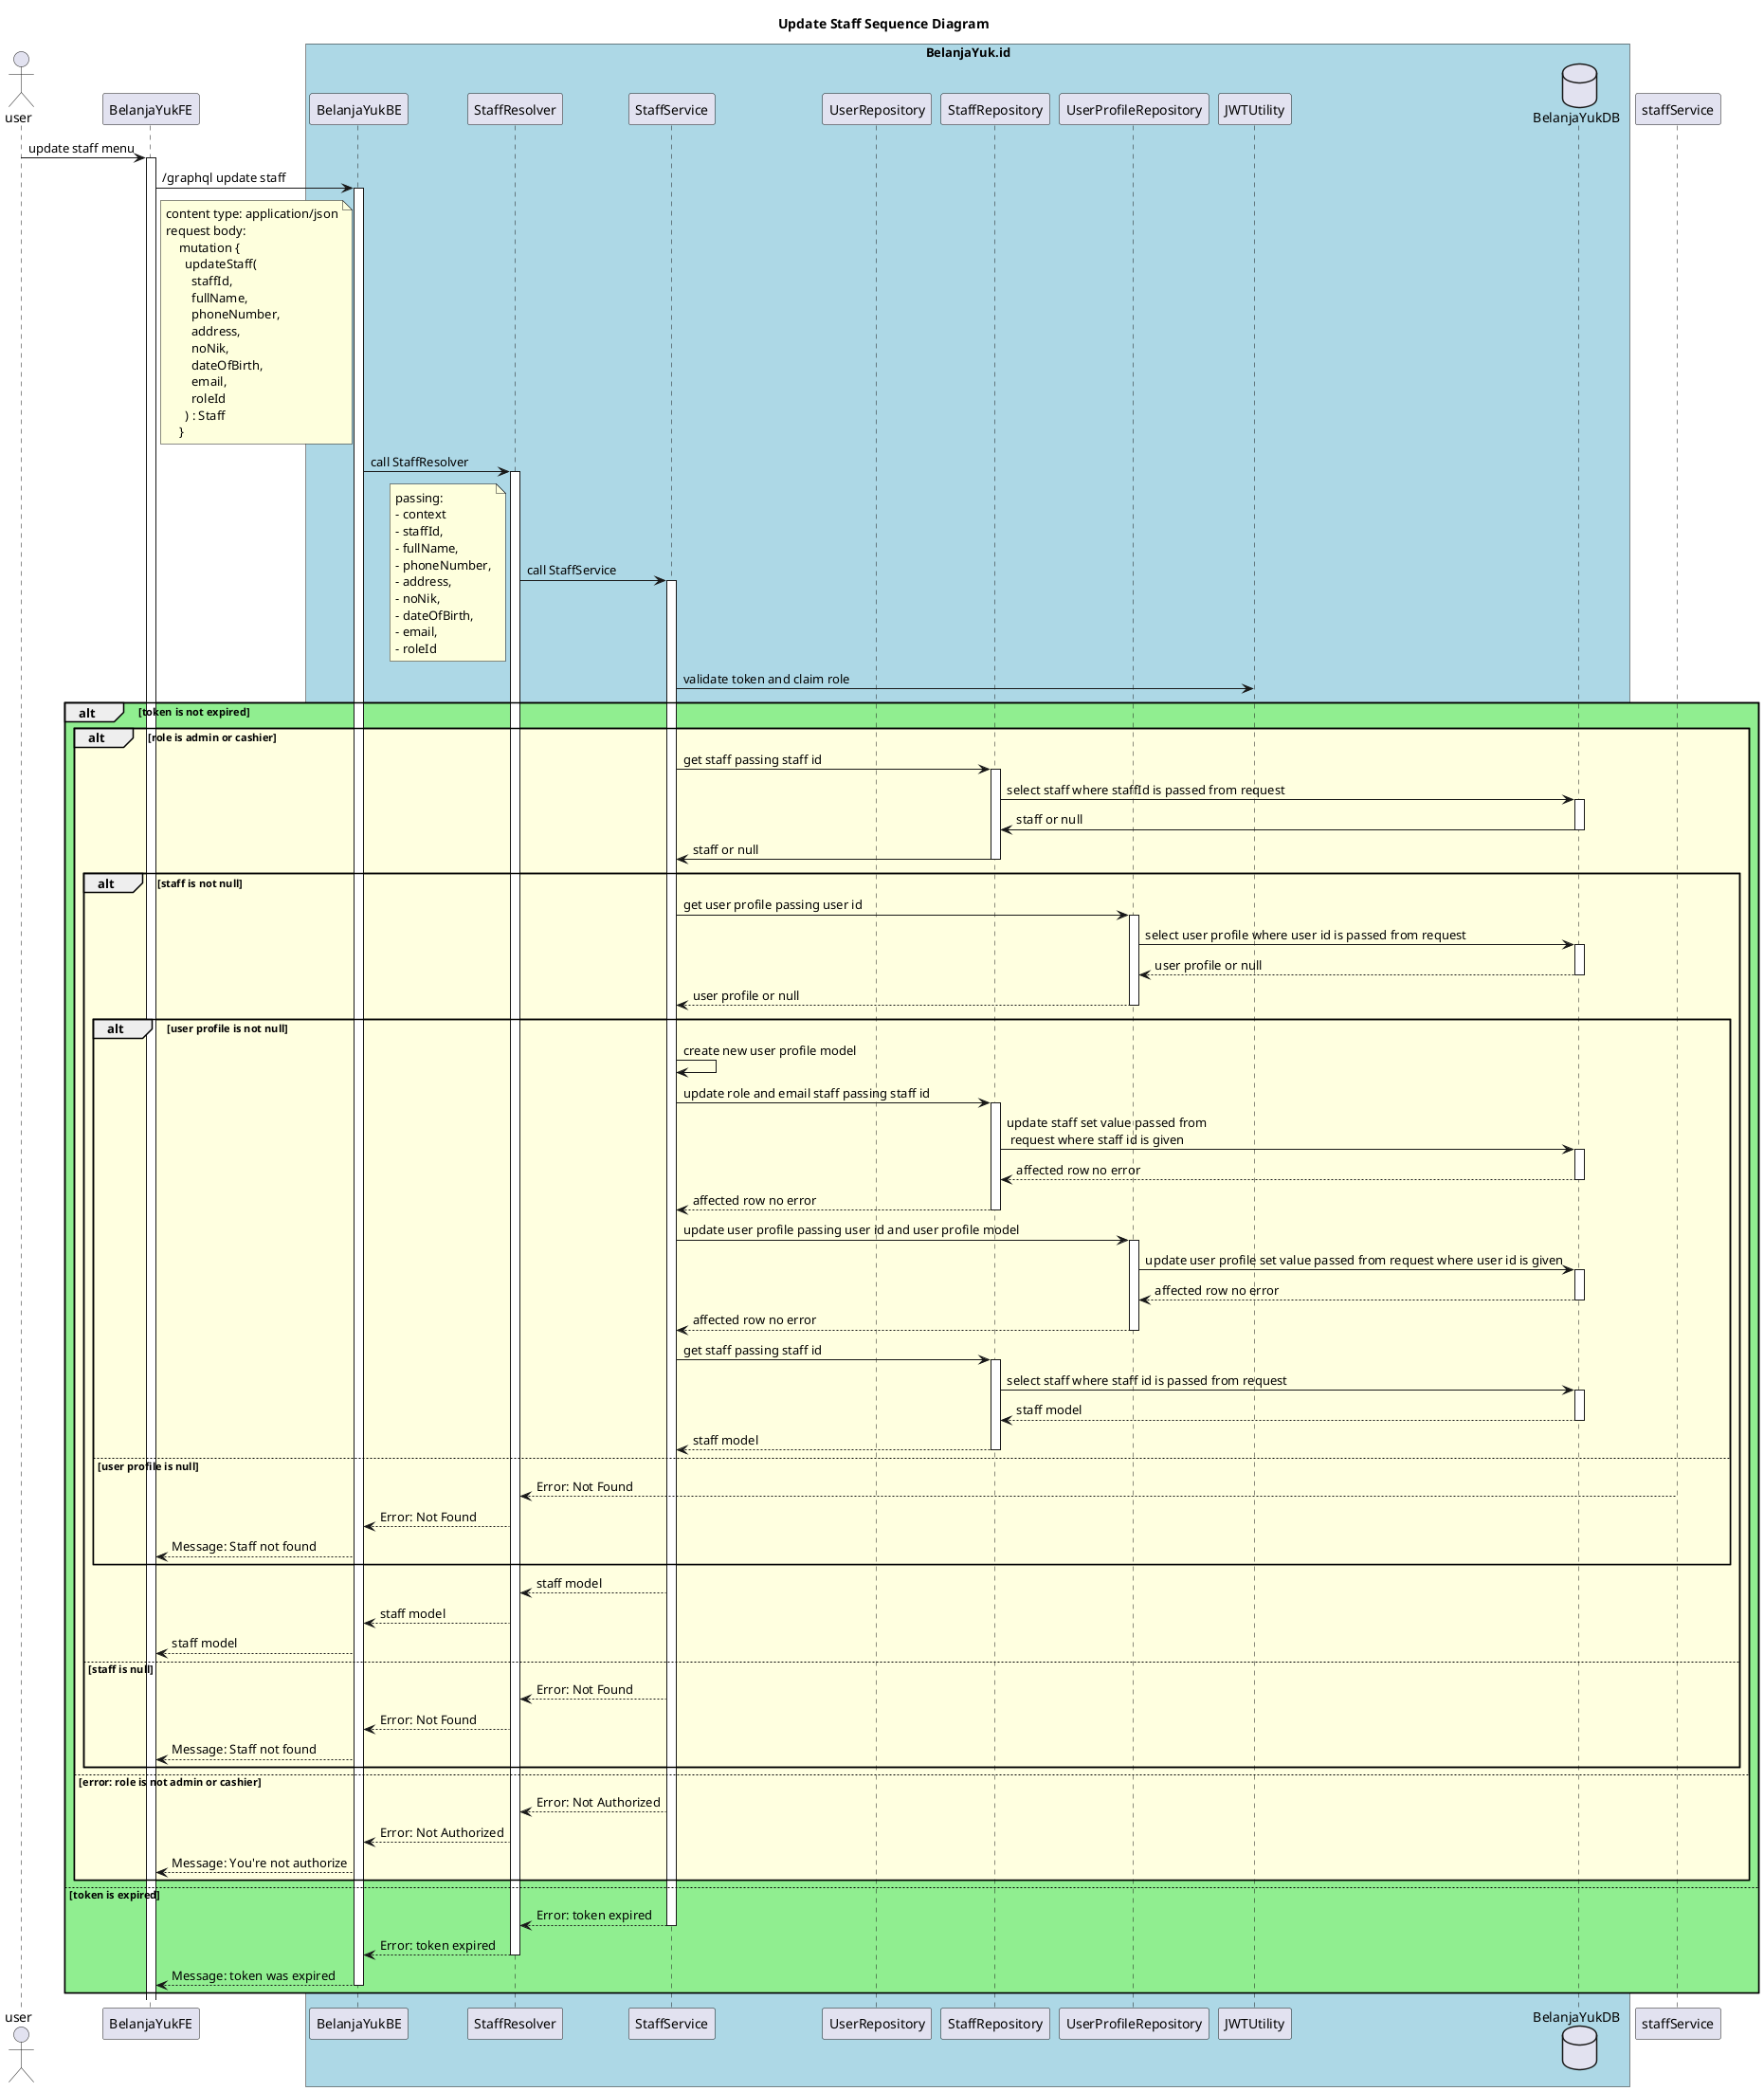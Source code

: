 @startuml
title: Update Staff Sequence Diagram
actor user
participant BelanjaYukFE
database BelanjaYukDB
box "BelanjaYuk.id" #LightBlue
participant BelanjaYukBE
participant StaffResolver
participant StaffService
participant UserRepository
participant StaffRepository
participant UserProfileRepository
participant JWTUtility
participant BelanjaYukDB
end box

user -> BelanjaYukFE ++ : update staff menu
BelanjaYukFE -> BelanjaYukBE ++ : /graphql update staff
    note right of BelanjaYukFE
    content type: application/json
    request body:
        mutation {
          updateStaff(
            staffId,
            fullName,
            phoneNumber,
            address,
            noNik,
            dateOfBirth,
            email,
            roleId
          ) : Staff
        }
    end note
BelanjaYukBE -> StaffResolver ++ : call StaffResolver
StaffResolver -> StaffService ++ : call StaffService
    note left
    passing:
    - context
    - staffId,
    - fullName,
    - phoneNumber,
    - address,
    - noNik,
    - dateOfBirth,
    - email,
    - roleId
    end note
StaffService -> JWTUtility: validate token and claim role
alt #LightGreen token is not expired
    alt #LightYellow role is admin or cashier
        StaffService -> StaffRepository ++ : get staff passing staff id
        StaffRepository -> BelanjaYukDB ++ : select staff where staffId is passed from request
        BelanjaYukDB -> StaffRepository -- : staff or null
        StaffRepository -> StaffService -- : staff or null
        alt staff is not null
            StaffService -> UserProfileRepository ++ : get user profile passing user id
            UserProfileRepository -> BelanjaYukDB ++ : select user profile where user id is passed from request
            BelanjaYukDB --> UserProfileRepository -- : user profile or null
            UserProfileRepository --> StaffService -- : user profile or null
            alt #LightYellow user profile is not null
                StaffService -> StaffService : create new user profile model
                StaffService -> StaffRepository ++ : update role and email staff passing staff id
                StaffRepository -> BelanjaYukDB ++ : update staff set value passed from \n request where staff id is given
                BelanjaYukDB --> StaffRepository -- : affected row no error
                StaffRepository --> StaffService -- : affected row no error
                StaffService -> UserProfileRepository ++ : update user profile passing user id and user profile model
                UserProfileRepository -> BelanjaYukDB ++ : update user profile set value passed from request where user id is given
                BelanjaYukDB --> UserProfileRepository -- : affected row no error
                UserProfileRepository --> StaffService -- : affected row no error
                StaffService -> StaffRepository ++ : get staff passing staff id
                StaffRepository -> BelanjaYukDB ++ : select staff where staff id is passed from request
                BelanjaYukDB --> StaffRepository -- : staff model
                StaffRepository --> StaffService -- : staff model
                else user profile is null
                staffService --> StaffResolver : Error: Not Found
                StaffResolver --> BelanjaYukBE : Error: Not Found
                BelanjaYukBE --> BelanjaYukFE: Message: Staff not found
            end alt
            StaffService --> StaffResolver : staff model
            StaffResolver --> BelanjaYukBE : staff model
            BelanjaYukBE --> BelanjaYukFE : staff model
            else staff is null
            StaffService --> StaffResolver : Error: Not Found
            StaffResolver --> BelanjaYukBE : Error: Not Found
            BelanjaYukBE --> BelanjaYukFE: Message: Staff not found
        end alt
        else error: role is not admin or cashier
        StaffService --> StaffResolver : Error: Not Authorized
        StaffResolver --> BelanjaYukBE : Error: Not Authorized
        BelanjaYukBE --> BelanjaYukFE: Message: You're not authorize
    end alt
    else token is expired
    StaffService --> StaffResolver -- : Error: token expired
    StaffResolver --> BelanjaYukBE -- : Error: token expired
    BelanjaYukBE --> BelanjaYukFE -- : Message: token was expired
end alt
@enduml